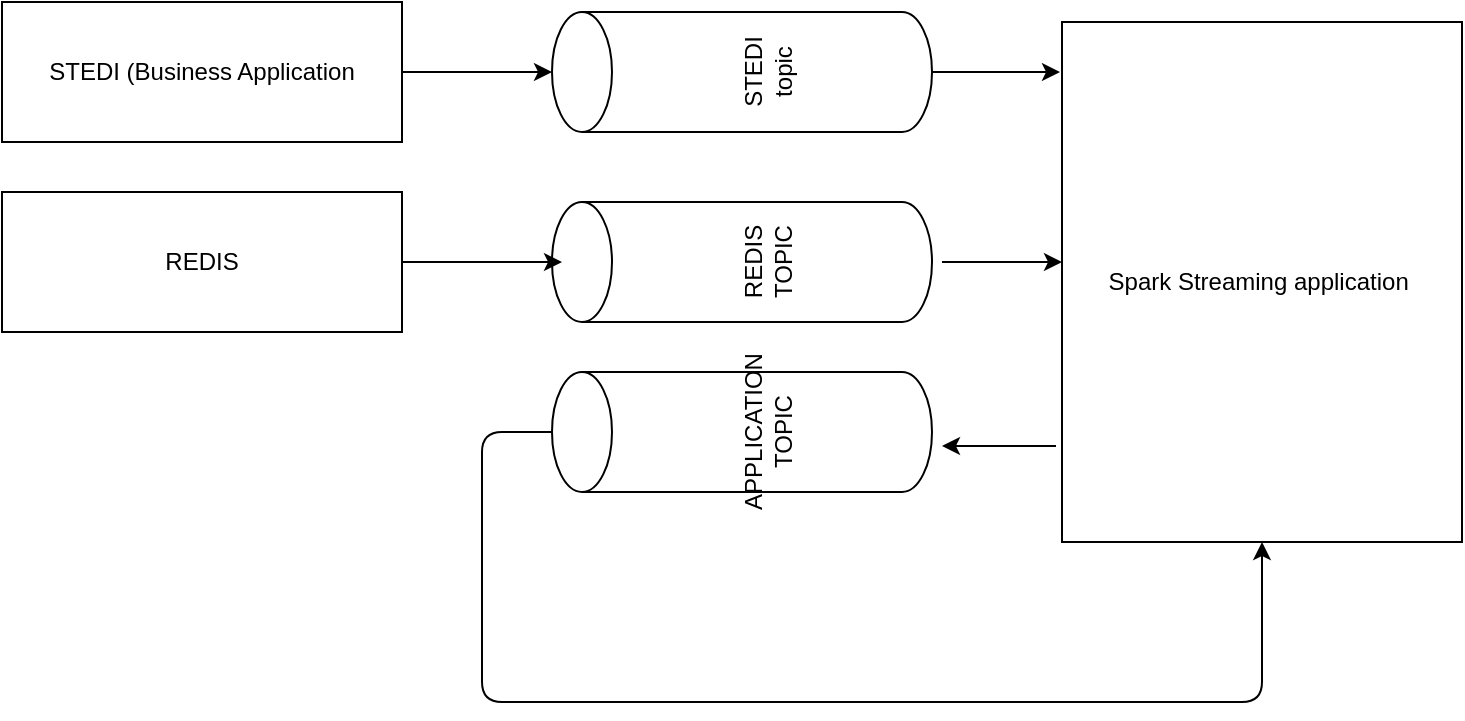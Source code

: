 <mxfile version="14.7.6" type="github">
  <diagram id="C5RBs43oDa-KdzZeNtuy" name="Page-1">
    <mxGraphModel dx="2578" dy="1154" grid="1" gridSize="10" guides="1" tooltips="1" connect="1" arrows="1" fold="1" page="1" pageScale="1" pageWidth="827" pageHeight="1169" math="0" shadow="0">
      <root>
        <mxCell id="WIyWlLk6GJQsqaUBKTNV-0" />
        <mxCell id="WIyWlLk6GJQsqaUBKTNV-1" parent="WIyWlLk6GJQsqaUBKTNV-0" />
        <mxCell id="fYFTQdZG9TKL3pPSgyQC-0" value="STEDI (Business Application" style="rounded=0;whiteSpace=wrap;html=1;" parent="WIyWlLk6GJQsqaUBKTNV-1" vertex="1">
          <mxGeometry x="80" y="220" width="200" height="70" as="geometry" />
        </mxCell>
        <mxCell id="fYFTQdZG9TKL3pPSgyQC-1" value="Spark Streaming application&amp;nbsp;" style="rounded=0;whiteSpace=wrap;html=1;" parent="WIyWlLk6GJQsqaUBKTNV-1" vertex="1">
          <mxGeometry x="610" y="230" width="200" height="260" as="geometry" />
        </mxCell>
        <mxCell id="fYFTQdZG9TKL3pPSgyQC-2" value="REDIS" style="rounded=0;whiteSpace=wrap;html=1;" parent="WIyWlLk6GJQsqaUBKTNV-1" vertex="1">
          <mxGeometry x="80" y="315" width="200" height="70" as="geometry" />
        </mxCell>
        <mxCell id="fYFTQdZG9TKL3pPSgyQC-3" value="REDIS TOPIC" style="shape=cylinder3;whiteSpace=wrap;html=1;boundedLbl=1;backgroundOutline=1;size=15;rotation=-90;" parent="WIyWlLk6GJQsqaUBKTNV-1" vertex="1">
          <mxGeometry x="420" y="255" width="60" height="190" as="geometry" />
        </mxCell>
        <mxCell id="fYFTQdZG9TKL3pPSgyQC-4" value="STEDI topic" style="shape=cylinder3;whiteSpace=wrap;html=1;boundedLbl=1;backgroundOutline=1;size=15;rotation=-90;" parent="WIyWlLk6GJQsqaUBKTNV-1" vertex="1">
          <mxGeometry x="420" y="160" width="60" height="190" as="geometry" />
        </mxCell>
        <mxCell id="fYFTQdZG9TKL3pPSgyQC-5" value="" style="endArrow=classic;html=1;entryX=0.5;entryY=0;entryDx=0;entryDy=0;entryPerimeter=0;exitX=1;exitY=0.5;exitDx=0;exitDy=0;" parent="WIyWlLk6GJQsqaUBKTNV-1" source="fYFTQdZG9TKL3pPSgyQC-0" target="fYFTQdZG9TKL3pPSgyQC-4" edge="1">
          <mxGeometry width="50" height="50" relative="1" as="geometry">
            <mxPoint x="280" y="155" as="sourcePoint" />
            <mxPoint x="360" y="230" as="targetPoint" />
          </mxGeometry>
        </mxCell>
        <mxCell id="fYFTQdZG9TKL3pPSgyQC-6" value="" style="endArrow=classic;html=1;exitX=1;exitY=0.5;exitDx=0;exitDy=0;" parent="WIyWlLk6GJQsqaUBKTNV-1" source="fYFTQdZG9TKL3pPSgyQC-2" edge="1">
          <mxGeometry width="50" height="50" relative="1" as="geometry">
            <mxPoint x="340" y="540" as="sourcePoint" />
            <mxPoint x="360" y="350" as="targetPoint" />
          </mxGeometry>
        </mxCell>
        <mxCell id="fYFTQdZG9TKL3pPSgyQC-7" value="" style="endArrow=classic;html=1;exitX=0.5;exitY=1;exitDx=0;exitDy=0;exitPerimeter=0;" parent="WIyWlLk6GJQsqaUBKTNV-1" source="fYFTQdZG9TKL3pPSgyQC-4" edge="1">
          <mxGeometry width="50" height="50" relative="1" as="geometry">
            <mxPoint x="540" y="160" as="sourcePoint" />
            <mxPoint x="609" y="255" as="targetPoint" />
          </mxGeometry>
        </mxCell>
        <mxCell id="fYFTQdZG9TKL3pPSgyQC-8" value="" style="endArrow=classic;html=1;" parent="WIyWlLk6GJQsqaUBKTNV-1" edge="1">
          <mxGeometry width="50" height="50" relative="1" as="geometry">
            <mxPoint x="550" y="350" as="sourcePoint" />
            <mxPoint x="610" y="350" as="targetPoint" />
          </mxGeometry>
        </mxCell>
        <mxCell id="fYFTQdZG9TKL3pPSgyQC-9" value="APPLICATION TOPIC" style="shape=cylinder3;whiteSpace=wrap;html=1;boundedLbl=1;backgroundOutline=1;size=15;rotation=-90;" parent="WIyWlLk6GJQsqaUBKTNV-1" vertex="1">
          <mxGeometry x="420" y="340" width="60" height="190" as="geometry" />
        </mxCell>
        <mxCell id="fYFTQdZG9TKL3pPSgyQC-10" value="" style="endArrow=classic;html=1;" parent="WIyWlLk6GJQsqaUBKTNV-1" edge="1">
          <mxGeometry width="50" height="50" relative="1" as="geometry">
            <mxPoint x="607" y="442" as="sourcePoint" />
            <mxPoint x="550" y="442" as="targetPoint" />
          </mxGeometry>
        </mxCell>
        <mxCell id="NKUB2Gy-tqSlcEbTn1uI-0" value="" style="endArrow=classic;html=1;exitX=0.5;exitY=0;exitDx=0;exitDy=0;exitPerimeter=0;entryX=0.5;entryY=1;entryDx=0;entryDy=0;edgeStyle=orthogonalEdgeStyle;" edge="1" parent="WIyWlLk6GJQsqaUBKTNV-1" source="fYFTQdZG9TKL3pPSgyQC-9" target="fYFTQdZG9TKL3pPSgyQC-1">
          <mxGeometry width="50" height="50" relative="1" as="geometry">
            <mxPoint x="500" y="810" as="sourcePoint" />
            <mxPoint x="550" y="760" as="targetPoint" />
            <Array as="points">
              <mxPoint x="320" y="435" />
              <mxPoint x="320" y="570" />
              <mxPoint x="710" y="570" />
            </Array>
          </mxGeometry>
        </mxCell>
      </root>
    </mxGraphModel>
  </diagram>
</mxfile>

